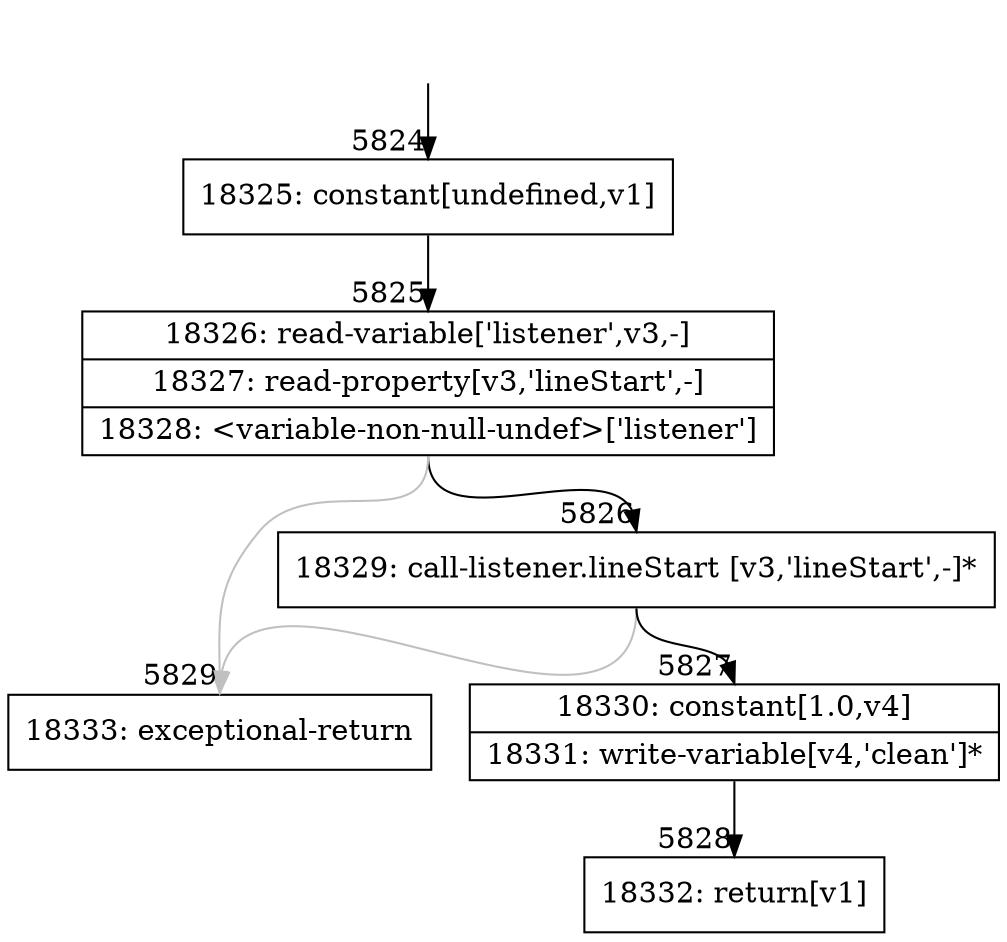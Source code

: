 digraph {
rankdir="TD"
BB_entry552[shape=none,label=""];
BB_entry552 -> BB5824 [tailport=s, headport=n, headlabel="    5824"]
BB5824 [shape=record label="{18325: constant[undefined,v1]}" ] 
BB5824 -> BB5825 [tailport=s, headport=n, headlabel="      5825"]
BB5825 [shape=record label="{18326: read-variable['listener',v3,-]|18327: read-property[v3,'lineStart',-]|18328: \<variable-non-null-undef\>['listener']}" ] 
BB5825 -> BB5826 [tailport=s, headport=n, headlabel="      5826"]
BB5825 -> BB5829 [tailport=s, headport=n, color=gray, headlabel="      5829"]
BB5826 [shape=record label="{18329: call-listener.lineStart [v3,'lineStart',-]*}" ] 
BB5826 -> BB5827 [tailport=s, headport=n, headlabel="      5827"]
BB5826 -> BB5829 [tailport=s, headport=n, color=gray]
BB5827 [shape=record label="{18330: constant[1.0,v4]|18331: write-variable[v4,'clean']*}" ] 
BB5827 -> BB5828 [tailport=s, headport=n, headlabel="      5828"]
BB5828 [shape=record label="{18332: return[v1]}" ] 
BB5829 [shape=record label="{18333: exceptional-return}" ] 
//#$~ 3433
}
